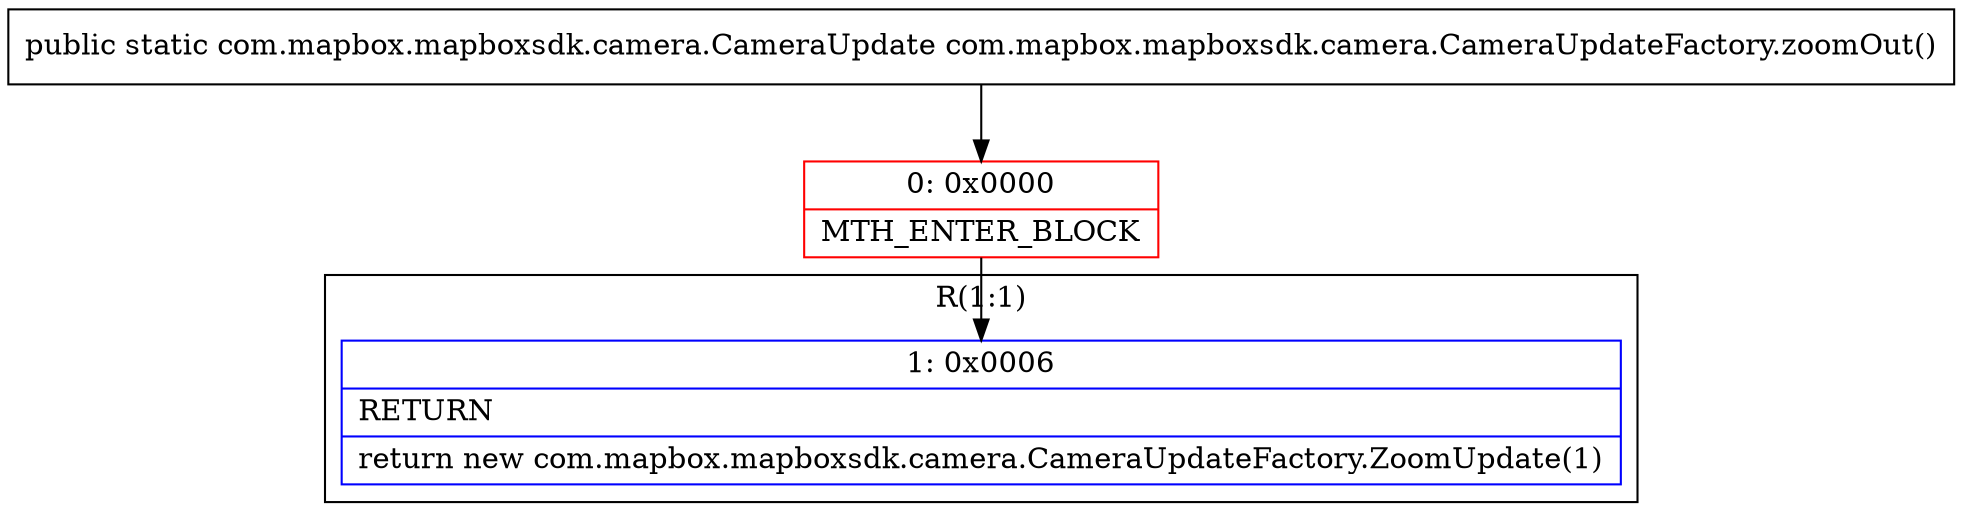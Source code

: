 digraph "CFG forcom.mapbox.mapboxsdk.camera.CameraUpdateFactory.zoomOut()Lcom\/mapbox\/mapboxsdk\/camera\/CameraUpdate;" {
subgraph cluster_Region_1884689218 {
label = "R(1:1)";
node [shape=record,color=blue];
Node_1 [shape=record,label="{1\:\ 0x0006|RETURN\l|return new com.mapbox.mapboxsdk.camera.CameraUpdateFactory.ZoomUpdate(1)\l}"];
}
Node_0 [shape=record,color=red,label="{0\:\ 0x0000|MTH_ENTER_BLOCK\l}"];
MethodNode[shape=record,label="{public static com.mapbox.mapboxsdk.camera.CameraUpdate com.mapbox.mapboxsdk.camera.CameraUpdateFactory.zoomOut() }"];
MethodNode -> Node_0;
Node_0 -> Node_1;
}

